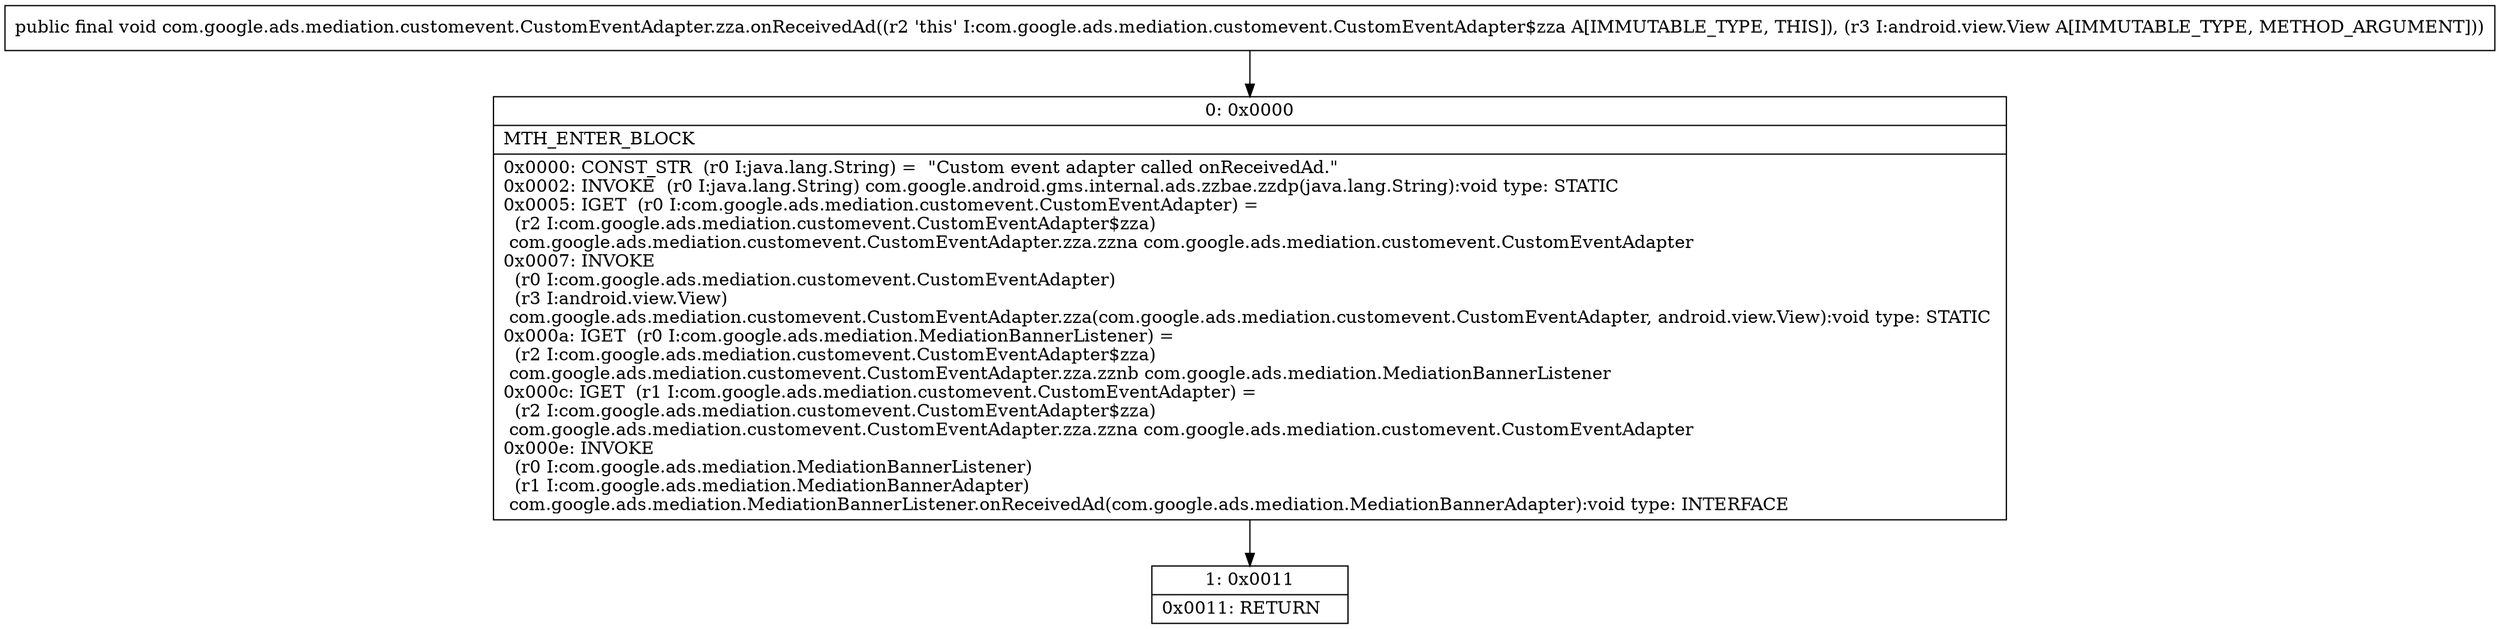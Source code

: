 digraph "CFG forcom.google.ads.mediation.customevent.CustomEventAdapter.zza.onReceivedAd(Landroid\/view\/View;)V" {
Node_0 [shape=record,label="{0\:\ 0x0000|MTH_ENTER_BLOCK\l|0x0000: CONST_STR  (r0 I:java.lang.String) =  \"Custom event adapter called onReceivedAd.\" \l0x0002: INVOKE  (r0 I:java.lang.String) com.google.android.gms.internal.ads.zzbae.zzdp(java.lang.String):void type: STATIC \l0x0005: IGET  (r0 I:com.google.ads.mediation.customevent.CustomEventAdapter) = \l  (r2 I:com.google.ads.mediation.customevent.CustomEventAdapter$zza)\l com.google.ads.mediation.customevent.CustomEventAdapter.zza.zzna com.google.ads.mediation.customevent.CustomEventAdapter \l0x0007: INVOKE  \l  (r0 I:com.google.ads.mediation.customevent.CustomEventAdapter)\l  (r3 I:android.view.View)\l com.google.ads.mediation.customevent.CustomEventAdapter.zza(com.google.ads.mediation.customevent.CustomEventAdapter, android.view.View):void type: STATIC \l0x000a: IGET  (r0 I:com.google.ads.mediation.MediationBannerListener) = \l  (r2 I:com.google.ads.mediation.customevent.CustomEventAdapter$zza)\l com.google.ads.mediation.customevent.CustomEventAdapter.zza.zznb com.google.ads.mediation.MediationBannerListener \l0x000c: IGET  (r1 I:com.google.ads.mediation.customevent.CustomEventAdapter) = \l  (r2 I:com.google.ads.mediation.customevent.CustomEventAdapter$zza)\l com.google.ads.mediation.customevent.CustomEventAdapter.zza.zzna com.google.ads.mediation.customevent.CustomEventAdapter \l0x000e: INVOKE  \l  (r0 I:com.google.ads.mediation.MediationBannerListener)\l  (r1 I:com.google.ads.mediation.MediationBannerAdapter)\l com.google.ads.mediation.MediationBannerListener.onReceivedAd(com.google.ads.mediation.MediationBannerAdapter):void type: INTERFACE \l}"];
Node_1 [shape=record,label="{1\:\ 0x0011|0x0011: RETURN   \l}"];
MethodNode[shape=record,label="{public final void com.google.ads.mediation.customevent.CustomEventAdapter.zza.onReceivedAd((r2 'this' I:com.google.ads.mediation.customevent.CustomEventAdapter$zza A[IMMUTABLE_TYPE, THIS]), (r3 I:android.view.View A[IMMUTABLE_TYPE, METHOD_ARGUMENT])) }"];
MethodNode -> Node_0;
Node_0 -> Node_1;
}

